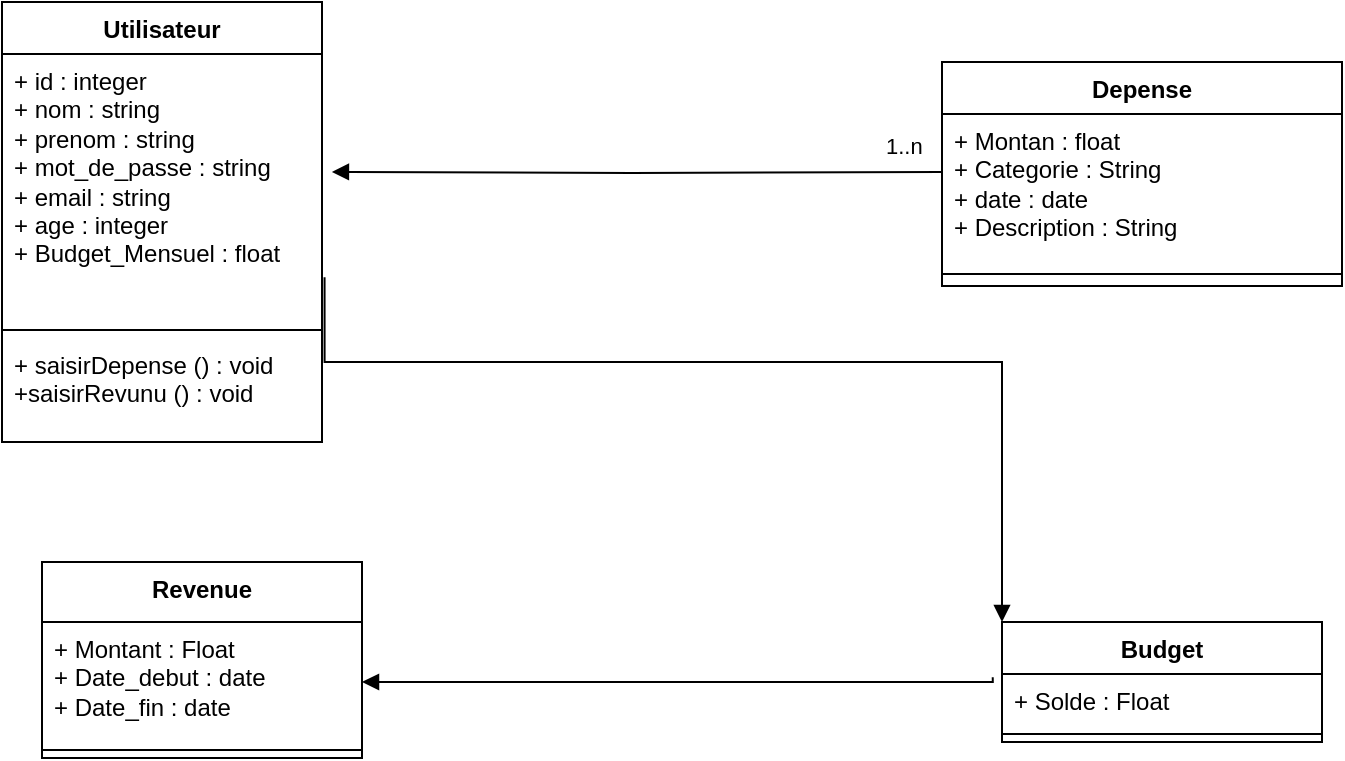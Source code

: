 <mxfile version="22.1.11" type="device">
  <diagram name="Page-1" id="SV_QQIauklVaKXghltKG">
    <mxGraphModel dx="956" dy="557" grid="1" gridSize="10" guides="1" tooltips="1" connect="1" arrows="1" fold="1" page="1" pageScale="1" pageWidth="827" pageHeight="1169" math="0" shadow="0">
      <root>
        <mxCell id="0" />
        <mxCell id="1" parent="0" />
        <mxCell id="Jyj2f2eFgCtH__VH09Ea-1" value="Utilisateur" style="swimlane;fontStyle=1;align=center;verticalAlign=top;childLayout=stackLayout;horizontal=1;startSize=26;horizontalStack=0;resizeParent=1;resizeParentMax=0;resizeLast=0;collapsible=1;marginBottom=0;whiteSpace=wrap;html=1;" vertex="1" parent="1">
          <mxGeometry x="40" y="70" width="160" height="220" as="geometry" />
        </mxCell>
        <mxCell id="Jyj2f2eFgCtH__VH09Ea-2" value="+ id : integer&lt;br&gt;+ nom : string&lt;br&gt;+ prenom : string&amp;nbsp;&lt;br&gt;+ mot_de_passe : string&lt;br&gt;+ email : string&amp;nbsp;&lt;br&gt;+ age : integer&amp;nbsp;&lt;br&gt;+ Budget_Mensuel : float&amp;nbsp;&amp;nbsp;" style="text;strokeColor=none;fillColor=none;align=left;verticalAlign=top;spacingLeft=4;spacingRight=4;overflow=hidden;rotatable=0;points=[[0,0.5],[1,0.5]];portConstraint=eastwest;whiteSpace=wrap;html=1;" vertex="1" parent="Jyj2f2eFgCtH__VH09Ea-1">
          <mxGeometry y="26" width="160" height="134" as="geometry" />
        </mxCell>
        <mxCell id="Jyj2f2eFgCtH__VH09Ea-3" value="" style="line;strokeWidth=1;fillColor=none;align=left;verticalAlign=middle;spacingTop=-1;spacingLeft=3;spacingRight=3;rotatable=0;labelPosition=right;points=[];portConstraint=eastwest;strokeColor=inherit;" vertex="1" parent="Jyj2f2eFgCtH__VH09Ea-1">
          <mxGeometry y="160" width="160" height="8" as="geometry" />
        </mxCell>
        <mxCell id="Jyj2f2eFgCtH__VH09Ea-4" value="+ saisirDepense () : void&lt;br&gt;+saisirRevunu () : void" style="text;strokeColor=none;fillColor=none;align=left;verticalAlign=top;spacingLeft=4;spacingRight=4;overflow=hidden;rotatable=0;points=[[0,0.5],[1,0.5]];portConstraint=eastwest;whiteSpace=wrap;html=1;" vertex="1" parent="Jyj2f2eFgCtH__VH09Ea-1">
          <mxGeometry y="168" width="160" height="52" as="geometry" />
        </mxCell>
        <mxCell id="Jyj2f2eFgCtH__VH09Ea-5" value="Depense" style="swimlane;fontStyle=1;align=center;verticalAlign=top;childLayout=stackLayout;horizontal=1;startSize=26;horizontalStack=0;resizeParent=1;resizeParentMax=0;resizeLast=0;collapsible=1;marginBottom=0;whiteSpace=wrap;html=1;" vertex="1" parent="1">
          <mxGeometry x="510" y="100" width="200" height="112" as="geometry" />
        </mxCell>
        <mxCell id="Jyj2f2eFgCtH__VH09Ea-6" value="+ Montan : float&lt;br&gt;+ Categorie : String&lt;br&gt;+ date : date&amp;nbsp;&lt;br&gt;+ Description : String&amp;nbsp;" style="text;strokeColor=none;fillColor=none;align=left;verticalAlign=top;spacingLeft=4;spacingRight=4;overflow=hidden;rotatable=0;points=[[0,0.5],[1,0.5]];portConstraint=eastwest;whiteSpace=wrap;html=1;" vertex="1" parent="Jyj2f2eFgCtH__VH09Ea-5">
          <mxGeometry y="26" width="200" height="74" as="geometry" />
        </mxCell>
        <mxCell id="Jyj2f2eFgCtH__VH09Ea-7" value="" style="line;strokeWidth=1;fillColor=none;align=left;verticalAlign=middle;spacingTop=-1;spacingLeft=3;spacingRight=3;rotatable=0;labelPosition=right;points=[];portConstraint=eastwest;strokeColor=inherit;" vertex="1" parent="Jyj2f2eFgCtH__VH09Ea-5">
          <mxGeometry y="100" width="200" height="12" as="geometry" />
        </mxCell>
        <mxCell id="Jyj2f2eFgCtH__VH09Ea-9" value="Revenue" style="swimlane;fontStyle=1;align=center;verticalAlign=top;childLayout=stackLayout;horizontal=1;startSize=30;horizontalStack=0;resizeParent=1;resizeParentMax=0;resizeLast=0;collapsible=1;marginBottom=0;whiteSpace=wrap;html=1;" vertex="1" parent="1">
          <mxGeometry x="60" y="350" width="160" height="98" as="geometry" />
        </mxCell>
        <mxCell id="Jyj2f2eFgCtH__VH09Ea-10" value="+ Montant : Float&lt;br&gt;+ Date_debut : date&lt;br&gt;+ Date_fin : date" style="text;strokeColor=none;fillColor=none;align=left;verticalAlign=top;spacingLeft=4;spacingRight=4;overflow=hidden;rotatable=0;points=[[0,0.5],[1,0.5]];portConstraint=eastwest;whiteSpace=wrap;html=1;" vertex="1" parent="Jyj2f2eFgCtH__VH09Ea-9">
          <mxGeometry y="30" width="160" height="60" as="geometry" />
        </mxCell>
        <mxCell id="Jyj2f2eFgCtH__VH09Ea-11" value="" style="line;strokeWidth=1;fillColor=none;align=left;verticalAlign=middle;spacingTop=-1;spacingLeft=3;spacingRight=3;rotatable=0;labelPosition=right;points=[];portConstraint=eastwest;strokeColor=inherit;" vertex="1" parent="Jyj2f2eFgCtH__VH09Ea-9">
          <mxGeometry y="90" width="160" height="8" as="geometry" />
        </mxCell>
        <mxCell id="Jyj2f2eFgCtH__VH09Ea-14" value="Budget" style="swimlane;fontStyle=1;align=center;verticalAlign=top;childLayout=stackLayout;horizontal=1;startSize=26;horizontalStack=0;resizeParent=1;resizeParentMax=0;resizeLast=0;collapsible=1;marginBottom=0;whiteSpace=wrap;html=1;" vertex="1" parent="1">
          <mxGeometry x="540" y="380" width="160" height="60" as="geometry" />
        </mxCell>
        <mxCell id="Jyj2f2eFgCtH__VH09Ea-15" value="+ Solde : Float&amp;nbsp;&amp;nbsp;" style="text;strokeColor=none;fillColor=none;align=left;verticalAlign=top;spacingLeft=4;spacingRight=4;overflow=hidden;rotatable=0;points=[[0,0.5],[1,0.5]];portConstraint=eastwest;whiteSpace=wrap;html=1;" vertex="1" parent="Jyj2f2eFgCtH__VH09Ea-14">
          <mxGeometry y="26" width="160" height="26" as="geometry" />
        </mxCell>
        <mxCell id="Jyj2f2eFgCtH__VH09Ea-16" value="" style="line;strokeWidth=1;fillColor=none;align=left;verticalAlign=middle;spacingTop=-1;spacingLeft=3;spacingRight=3;rotatable=0;labelPosition=right;points=[];portConstraint=eastwest;strokeColor=inherit;" vertex="1" parent="Jyj2f2eFgCtH__VH09Ea-14">
          <mxGeometry y="52" width="160" height="8" as="geometry" />
        </mxCell>
        <mxCell id="Jyj2f2eFgCtH__VH09Ea-25" value="" style="endArrow=block;endFill=1;html=1;edgeStyle=orthogonalEdgeStyle;align=left;verticalAlign=top;rounded=0;entryX=1.031;entryY=0.44;entryDx=0;entryDy=0;entryPerimeter=0;" edge="1" parent="1" target="Jyj2f2eFgCtH__VH09Ea-2">
          <mxGeometry x="-1" relative="1" as="geometry">
            <mxPoint x="510" y="155" as="sourcePoint" />
            <mxPoint x="660" y="430" as="targetPoint" />
          </mxGeometry>
        </mxCell>
        <mxCell id="Jyj2f2eFgCtH__VH09Ea-26" value="1..n" style="edgeLabel;resizable=0;html=1;align=left;verticalAlign=bottom;" connectable="0" vertex="1" parent="Jyj2f2eFgCtH__VH09Ea-25">
          <mxGeometry x="-1" relative="1" as="geometry">
            <mxPoint x="-30" y="-5" as="offset" />
          </mxGeometry>
        </mxCell>
        <mxCell id="Jyj2f2eFgCtH__VH09Ea-32" value="" style="endArrow=block;endFill=1;html=1;edgeStyle=orthogonalEdgeStyle;align=left;verticalAlign=top;rounded=0;exitX=-0.029;exitY=0.064;exitDx=0;exitDy=0;exitPerimeter=0;entryX=1;entryY=0.5;entryDx=0;entryDy=0;" edge="1" parent="1" source="Jyj2f2eFgCtH__VH09Ea-15" target="Jyj2f2eFgCtH__VH09Ea-10">
          <mxGeometry x="-1" relative="1" as="geometry">
            <mxPoint x="320" y="300" as="sourcePoint" />
            <mxPoint x="410" y="408" as="targetPoint" />
            <Array as="points">
              <mxPoint x="535" y="410" />
            </Array>
          </mxGeometry>
        </mxCell>
        <mxCell id="Jyj2f2eFgCtH__VH09Ea-35" value="" style="endArrow=block;endFill=1;html=1;edgeStyle=orthogonalEdgeStyle;align=left;verticalAlign=top;rounded=0;exitX=1.008;exitY=0.833;exitDx=0;exitDy=0;exitPerimeter=0;entryX=0;entryY=0;entryDx=0;entryDy=0;" edge="1" parent="1" source="Jyj2f2eFgCtH__VH09Ea-2" target="Jyj2f2eFgCtH__VH09Ea-14">
          <mxGeometry x="-1" relative="1" as="geometry">
            <mxPoint x="320" y="300" as="sourcePoint" />
            <mxPoint x="480" y="300" as="targetPoint" />
            <Array as="points">
              <mxPoint x="201" y="250" />
              <mxPoint x="540" y="250" />
            </Array>
          </mxGeometry>
        </mxCell>
      </root>
    </mxGraphModel>
  </diagram>
</mxfile>
